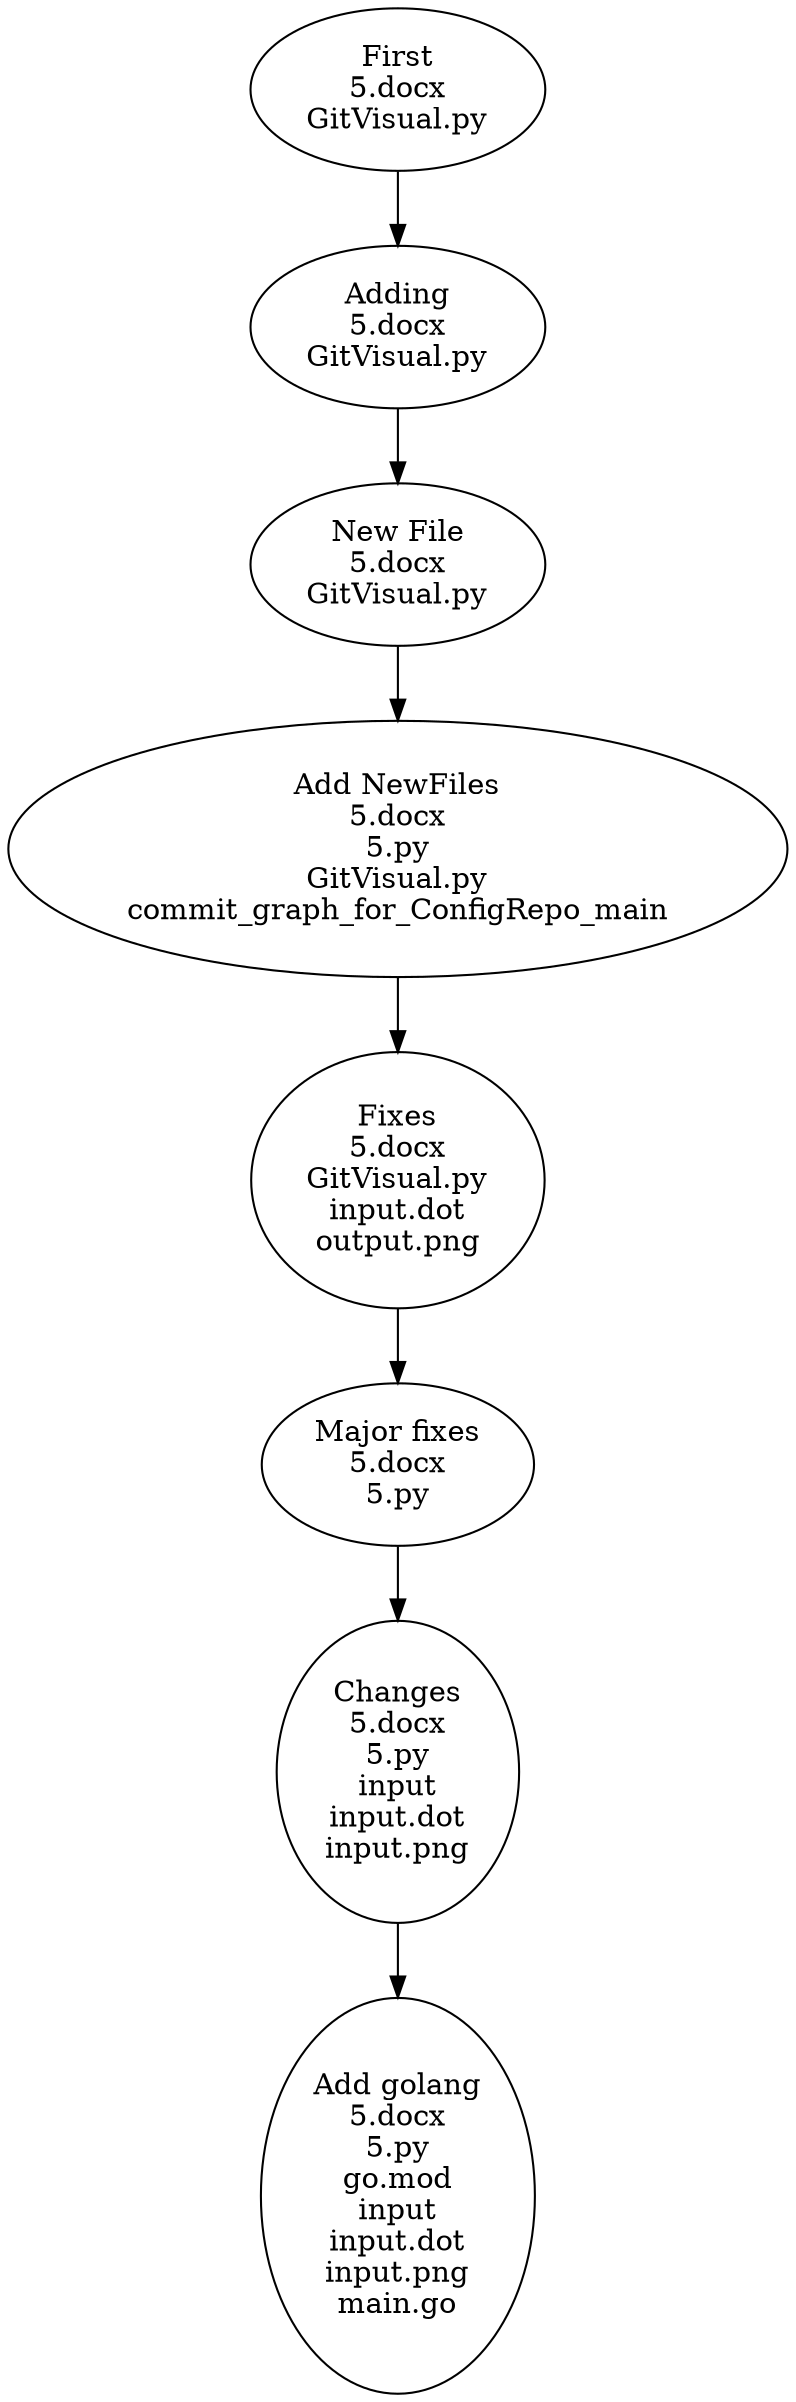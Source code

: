 digraph {
	graph [bb="0,0,327.04,1144.4"];
	node [label="\N"];
	"First
5.docx
GitVisual.py"	[height=1.0852,
		pos="163.52,1105.3",
		width=1.6843];
	"Adding
5.docx
GitVisual.py"	[height=1.0852,
		pos="163.52,991.17",
		width=1.6843];
	"First
5.docx
GitVisual.py" -> "Adding
5.docx
GitVisual.py"	[pos="e,163.52,1030.7 163.52,1066 163.52,1058.3 163.52,1050 163.52,1041.9"];
	"New File
5.docx
GitVisual.py"	[height=1.0852,
		pos="163.52,877.03",
		width=1.6843];
	"Adding
5.docx
GitVisual.py" -> "New File
5.docx
GitVisual.py"	[pos="e,163.52,916.52 163.52,951.89 163.52,944.13 163.52,935.86 163.52,927.77"];
	"Add NewFiles
5.docx
5.py
GitVisual.py
commit_graph_for_ConfigRepo_main"	[height=1.7039,
		pos="163.52,740.62",
		width=4.5422];
	"New File
5.docx
GitVisual.py" -> "Add NewFiles
5.docx
5.py
GitVisual.py
commit_graph_for_ConfigRepo_main"	[pos="e,163.52,802.22 163.52,837.51 163.52,829.94 163.52,821.77 163.52,813.5"];
	"Fixes
5.docx
GitVisual.py
input.dot
output.png"	[height=1.7039,
		pos="163.52,581.94",
		width=1.6843];
	"Add NewFiles
5.docx
5.py
GitVisual.py
commit_graph_for_ConfigRepo_main" -> "Fixes
5.docx
GitVisual.py
input.dot
output.png"	[pos="e,163.52,643.61 163.52,679.04 163.52,671.14 163.52,662.99 163.52,654.92"];
	"Major fixes
5.docx
5.py"	[height=1.0852,
		pos="163.52,445.53",
		width=1.5517];
	"Fixes
5.docx
GitVisual.py
input.dot
output.png" -> "Major fixes
5.docx
5.py"	[pos="e,163.52,484.77 163.52,520.42 163.52,512.27 163.52,503.99 163.52,496.07"];
	"Changes
5.docx
5.py
input
input.dot
input.png"	[height=2.0133,
		pos="163.52,297.98",
		width=1.3455];
	"Major fixes
5.docx
5.py" -> "Changes
5.docx
5.py
input
input.dot
input.png"	[pos="e,163.52,370.76 163.52,406.29 163.52,398.76 163.52,390.59 163.52,382.23"];
	"Add golang
5.docx
5.py
go.mod
input
input.dot
input.png
main.go"	[height=2.632,
		pos="163.52,94.752",
		width=1.5959];
	"Changes
5.docx
5.py
input
input.dot
input.png" -> "Add golang
5.docx
5.py
go.mod
input
input.dot
input.png
main.go"	[pos="e,163.52,189.67 163.52,225.19 163.52,217.36 163.52,209.28 163.52,201.16"];
}

